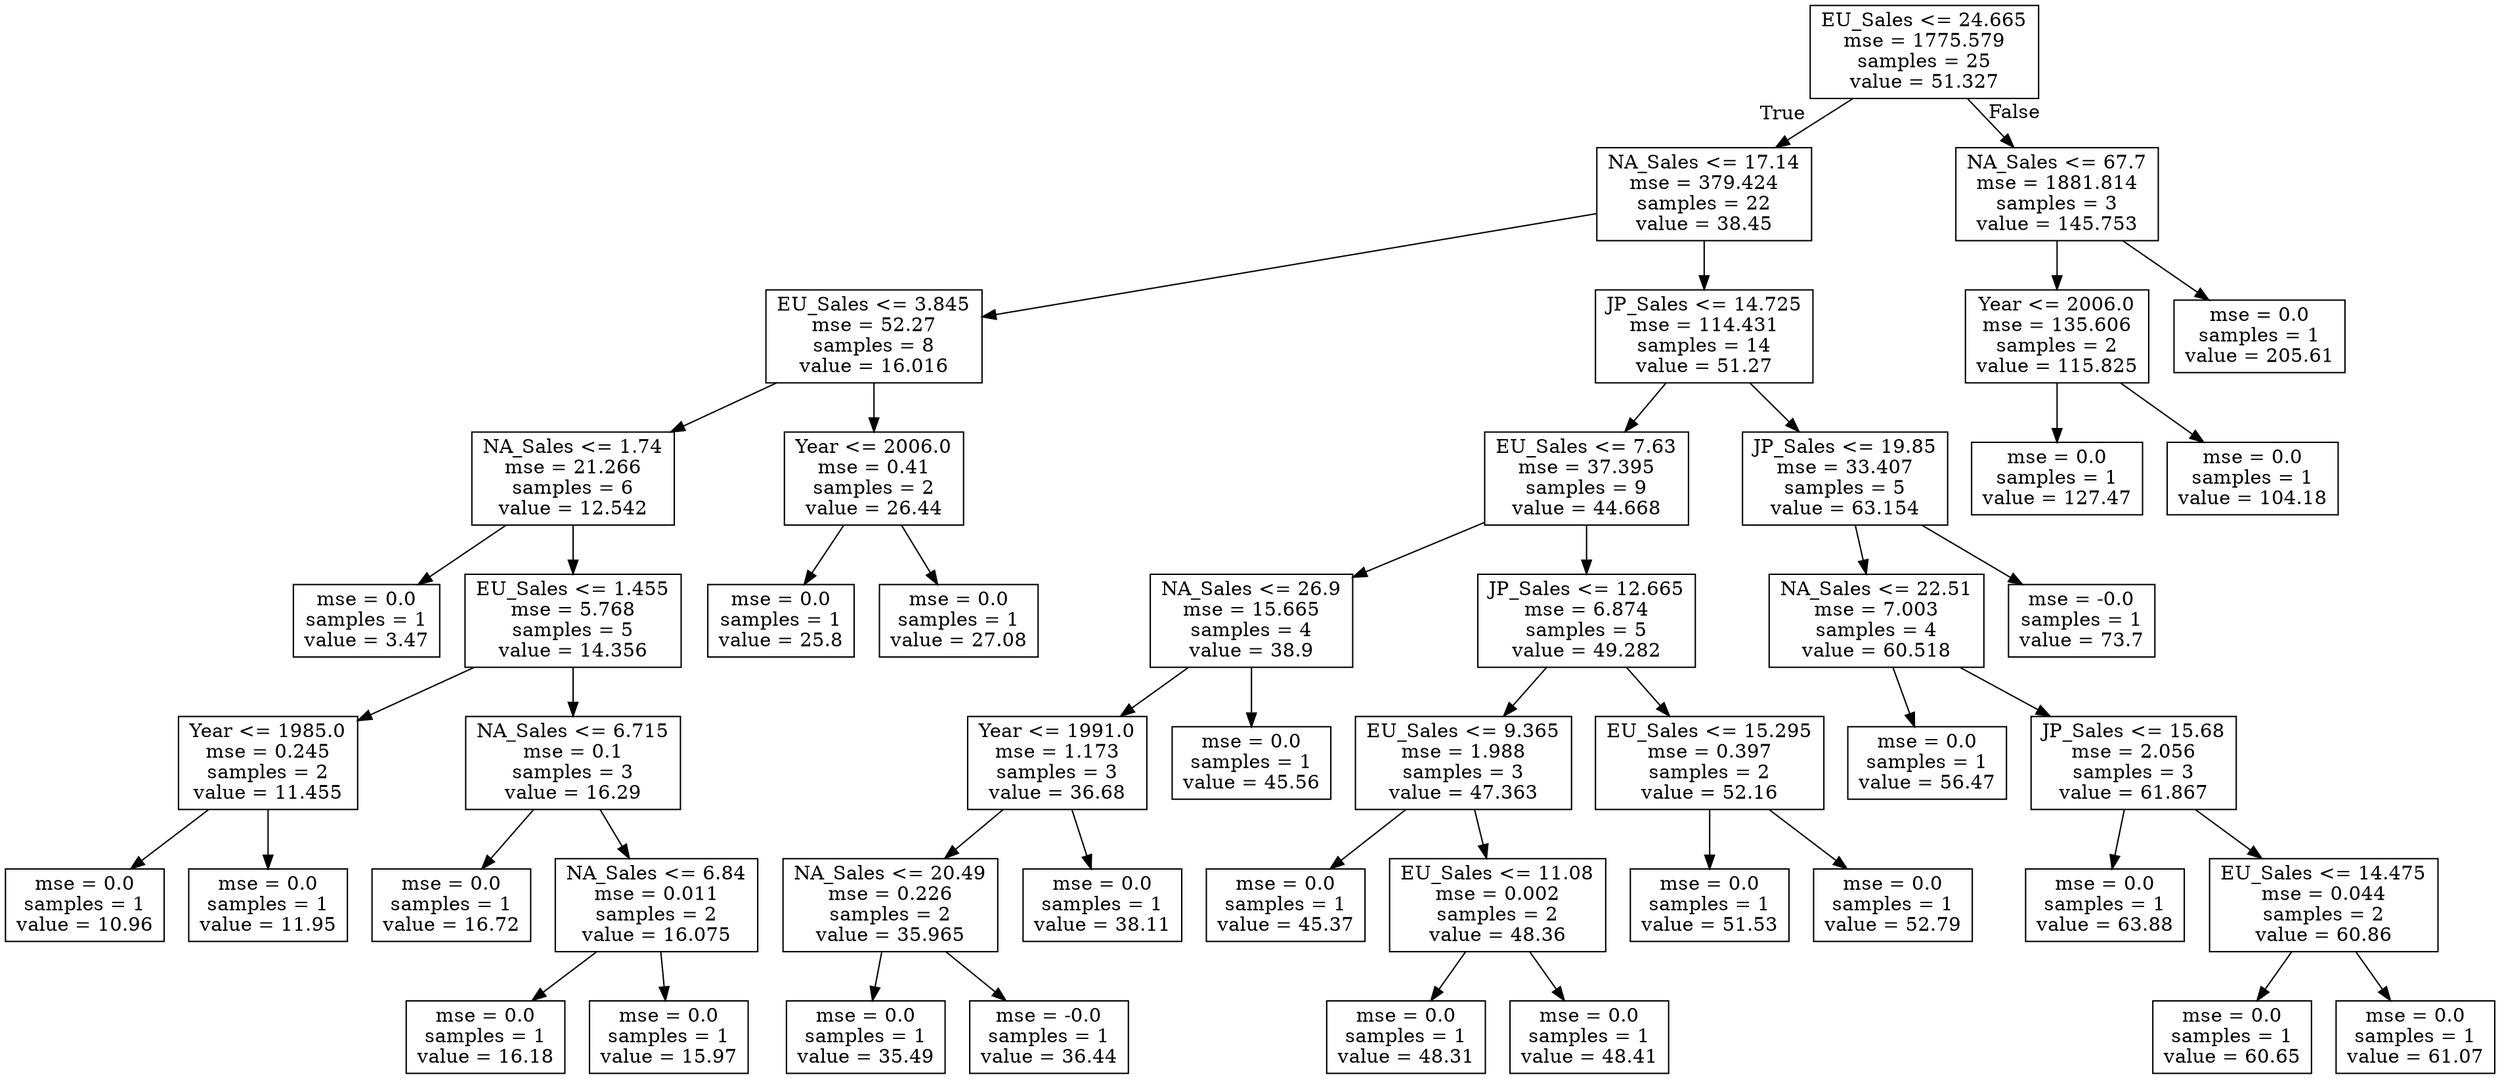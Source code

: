digraph Tree {
node [shape=box] ;
0 [label="EU_Sales <= 24.665\nmse = 1775.579\nsamples = 25\nvalue = 51.327"] ;
1 [label="NA_Sales <= 17.14\nmse = 379.424\nsamples = 22\nvalue = 38.45"] ;
0 -> 1 [labeldistance=2.5, labelangle=45, headlabel="True"] ;
3 [label="EU_Sales <= 3.845\nmse = 52.27\nsamples = 8\nvalue = 16.016"] ;
1 -> 3 ;
9 [label="NA_Sales <= 1.74\nmse = 21.266\nsamples = 6\nvalue = 12.542"] ;
3 -> 9 ;
17 [label="mse = 0.0\nsamples = 1\nvalue = 3.47"] ;
9 -> 17 ;
18 [label="EU_Sales <= 1.455\nmse = 5.768\nsamples = 5\nvalue = 14.356"] ;
9 -> 18 ;
21 [label="Year <= 1985.0\nmse = 0.245\nsamples = 2\nvalue = 11.455"] ;
18 -> 21 ;
37 [label="mse = 0.0\nsamples = 1\nvalue = 10.96"] ;
21 -> 37 ;
38 [label="mse = 0.0\nsamples = 1\nvalue = 11.95"] ;
21 -> 38 ;
22 [label="NA_Sales <= 6.715\nmse = 0.1\nsamples = 3\nvalue = 16.29"] ;
18 -> 22 ;
41 [label="mse = 0.0\nsamples = 1\nvalue = 16.72"] ;
22 -> 41 ;
42 [label="NA_Sales <= 6.84\nmse = 0.011\nsamples = 2\nvalue = 16.075"] ;
22 -> 42 ;
45 [label="mse = 0.0\nsamples = 1\nvalue = 16.18"] ;
42 -> 45 ;
46 [label="mse = 0.0\nsamples = 1\nvalue = 15.97"] ;
42 -> 46 ;
10 [label="Year <= 2006.0\nmse = 0.41\nsamples = 2\nvalue = 26.44"] ;
3 -> 10 ;
33 [label="mse = 0.0\nsamples = 1\nvalue = 25.8"] ;
10 -> 33 ;
34 [label="mse = 0.0\nsamples = 1\nvalue = 27.08"] ;
10 -> 34 ;
4 [label="JP_Sales <= 14.725\nmse = 114.431\nsamples = 14\nvalue = 51.27"] ;
1 -> 4 ;
7 [label="EU_Sales <= 7.63\nmse = 37.395\nsamples = 9\nvalue = 44.668"] ;
4 -> 7 ;
13 [label="NA_Sales <= 26.9\nmse = 15.665\nsamples = 4\nvalue = 38.9"] ;
7 -> 13 ;
19 [label="Year <= 1991.0\nmse = 1.173\nsamples = 3\nvalue = 36.68"] ;
13 -> 19 ;
31 [label="NA_Sales <= 20.49\nmse = 0.226\nsamples = 2\nvalue = 35.965"] ;
19 -> 31 ;
39 [label="mse = 0.0\nsamples = 1\nvalue = 35.49"] ;
31 -> 39 ;
40 [label="mse = -0.0\nsamples = 1\nvalue = 36.44"] ;
31 -> 40 ;
32 [label="mse = 0.0\nsamples = 1\nvalue = 38.11"] ;
19 -> 32 ;
20 [label="mse = 0.0\nsamples = 1\nvalue = 45.56"] ;
13 -> 20 ;
14 [label="JP_Sales <= 12.665\nmse = 6.874\nsamples = 5\nvalue = 49.282"] ;
7 -> 14 ;
23 [label="EU_Sales <= 9.365\nmse = 1.988\nsamples = 3\nvalue = 47.363"] ;
14 -> 23 ;
29 [label="mse = 0.0\nsamples = 1\nvalue = 45.37"] ;
23 -> 29 ;
30 [label="EU_Sales <= 11.08\nmse = 0.002\nsamples = 2\nvalue = 48.36"] ;
23 -> 30 ;
47 [label="mse = 0.0\nsamples = 1\nvalue = 48.31"] ;
30 -> 47 ;
48 [label="mse = 0.0\nsamples = 1\nvalue = 48.41"] ;
30 -> 48 ;
24 [label="EU_Sales <= 15.295\nmse = 0.397\nsamples = 2\nvalue = 52.16"] ;
14 -> 24 ;
35 [label="mse = 0.0\nsamples = 1\nvalue = 51.53"] ;
24 -> 35 ;
36 [label="mse = 0.0\nsamples = 1\nvalue = 52.79"] ;
24 -> 36 ;
8 [label="JP_Sales <= 19.85\nmse = 33.407\nsamples = 5\nvalue = 63.154"] ;
4 -> 8 ;
15 [label="NA_Sales <= 22.51\nmse = 7.003\nsamples = 4\nvalue = 60.518"] ;
8 -> 15 ;
25 [label="mse = 0.0\nsamples = 1\nvalue = 56.47"] ;
15 -> 25 ;
26 [label="JP_Sales <= 15.68\nmse = 2.056\nsamples = 3\nvalue = 61.867"] ;
15 -> 26 ;
27 [label="mse = 0.0\nsamples = 1\nvalue = 63.88"] ;
26 -> 27 ;
28 [label="EU_Sales <= 14.475\nmse = 0.044\nsamples = 2\nvalue = 60.86"] ;
26 -> 28 ;
43 [label="mse = 0.0\nsamples = 1\nvalue = 60.65"] ;
28 -> 43 ;
44 [label="mse = 0.0\nsamples = 1\nvalue = 61.07"] ;
28 -> 44 ;
16 [label="mse = -0.0\nsamples = 1\nvalue = 73.7"] ;
8 -> 16 ;
2 [label="NA_Sales <= 67.7\nmse = 1881.814\nsamples = 3\nvalue = 145.753"] ;
0 -> 2 [labeldistance=2.5, labelangle=-45, headlabel="False"] ;
5 [label="Year <= 2006.0\nmse = 135.606\nsamples = 2\nvalue = 115.825"] ;
2 -> 5 ;
11 [label="mse = 0.0\nsamples = 1\nvalue = 127.47"] ;
5 -> 11 ;
12 [label="mse = 0.0\nsamples = 1\nvalue = 104.18"] ;
5 -> 12 ;
6 [label="mse = 0.0\nsamples = 1\nvalue = 205.61"] ;
2 -> 6 ;
}